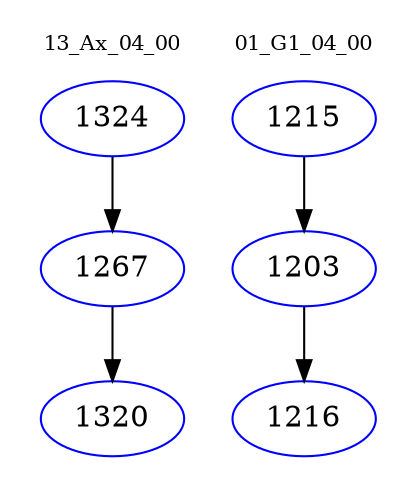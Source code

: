 digraph{
subgraph cluster_0 {
color = white
label = "13_Ax_04_00";
fontsize=10;
T0_1324 [label="1324", color="blue"]
T0_1324 -> T0_1267 [color="black"]
T0_1267 [label="1267", color="blue"]
T0_1267 -> T0_1320 [color="black"]
T0_1320 [label="1320", color="blue"]
}
subgraph cluster_1 {
color = white
label = "01_G1_04_00";
fontsize=10;
T1_1215 [label="1215", color="blue"]
T1_1215 -> T1_1203 [color="black"]
T1_1203 [label="1203", color="blue"]
T1_1203 -> T1_1216 [color="black"]
T1_1216 [label="1216", color="blue"]
}
}
